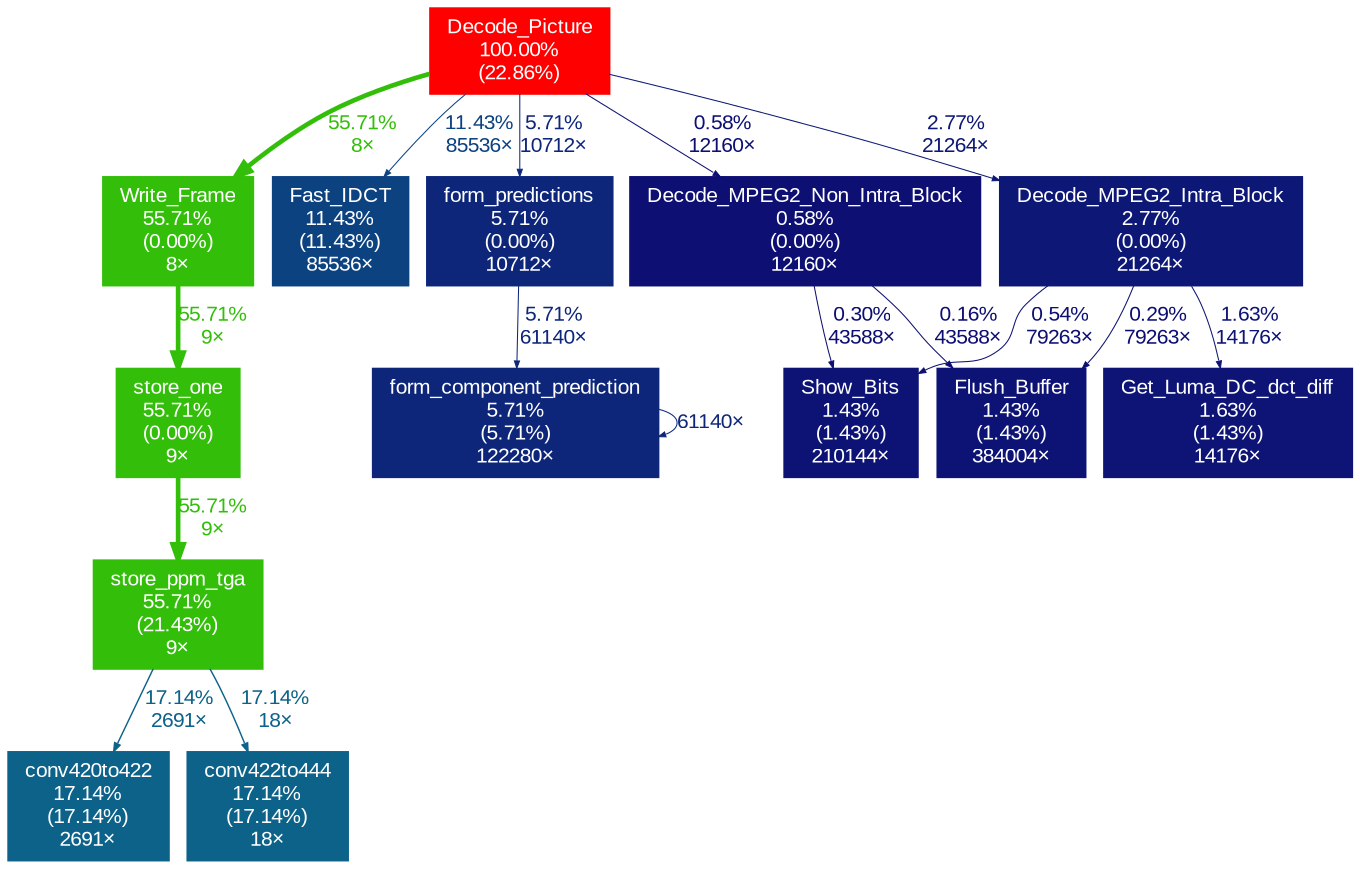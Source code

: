 digraph {
	graph [fontname=Arial, nodesep=0.125, ranksep=0.25];
	node [fontcolor=white, fontname=Arial, height=0, shape=box, style=filled, width=0];
	edge [fontname=Arial];
	1 [color="#ff0000", fontcolor="#ffffff", fontsize="10.00", label="Decode_Picture\n100.00%\n(22.86%)"];
	1 -> 4 [arrowsize="0.75", color="#32be09", fontcolor="#32be09", fontsize="10.00", label="55.71%\n8×", labeldistance="2.23", penwidth="2.23"];
	1 -> 7 [arrowsize="0.35", color="#0d4281", fontcolor="#0d4281", fontsize="10.00", label="11.43%\n85536×", labeldistance="0.50", penwidth="0.50"];
	1 -> 9 [arrowsize="0.35", color="#0d267a", fontcolor="#0d267a", fontsize="10.00", label="5.71%\n10712×", labeldistance="0.50", penwidth="0.50"];
	1 -> 10 [arrowsize="0.35", color="#0d1876", fontcolor="#0d1876", fontsize="10.00", label="2.77%\n21264×", labeldistance="0.50", penwidth="0.50"];
	1 -> 14 [arrowsize="0.35", color="#0d0f73", fontcolor="#0d0f73", fontsize="10.00", label="0.58%\n12160×", labeldistance="0.50", penwidth="0.50"];
	2 [color="#32be09", fontcolor="#ffffff", fontsize="10.00", label="store_one\n55.71%\n(0.00%)\n9×"];
	2 -> 3 [arrowsize="0.75", color="#32be09", fontcolor="#32be09", fontsize="10.00", label="55.71%\n9×", labeldistance="2.23", penwidth="2.23"];
	3 [color="#32be09", fontcolor="#ffffff", fontsize="10.00", label="store_ppm_tga\n55.71%\n(21.43%)\n9×"];
	3 -> 5 [arrowsize="0.41", color="#0c6289", fontcolor="#0c6289", fontsize="10.00", label="17.14%\n2691×", labeldistance="0.69", penwidth="0.69"];
	3 -> 6 [arrowsize="0.41", color="#0c6289", fontcolor="#0c6289", fontsize="10.00", label="17.14%\n18×", labeldistance="0.69", penwidth="0.69"];
	4 [color="#32be09", fontcolor="#ffffff", fontsize="10.00", label="Write_Frame\n55.71%\n(0.00%)\n8×"];
	4 -> 2 [arrowsize="0.75", color="#32be09", fontcolor="#32be09", fontsize="10.00", label="55.71%\n9×", labeldistance="2.23", penwidth="2.23"];
	5 [color="#0c6289", fontcolor="#ffffff", fontsize="10.00", label="conv420to422\n17.14%\n(17.14%)\n2691×"];
	6 [color="#0c6289", fontcolor="#ffffff", fontsize="10.00", label="conv422to444\n17.14%\n(17.14%)\n18×"];
	7 [color="#0d4281", fontcolor="#ffffff", fontsize="10.00", label="Fast_IDCT\n11.43%\n(11.43%)\n85536×"];
	8 [color="#0d267a", fontcolor="#ffffff", fontsize="10.00", label="form_component_prediction\n5.71%\n(5.71%)\n122280×"];
	8 -> 8 [arrowsize="0.35", color="#0d267a", fontcolor="#0d267a", fontsize="10.00", label="61140×", labeldistance="0.50", penwidth="0.50"];
	9 [color="#0d267a", fontcolor="#ffffff", fontsize="10.00", label="form_predictions\n5.71%\n(0.00%)\n10712×"];
	9 -> 8 [arrowsize="0.35", color="#0d267a", fontcolor="#0d267a", fontsize="10.00", label="5.71%\n61140×", labeldistance="0.50", penwidth="0.50"];
	10 [color="#0d1876", fontcolor="#ffffff", fontsize="10.00", label="Decode_MPEG2_Intra_Block\n2.77%\n(0.00%)\n21264×"];
	10 -> 11 [arrowsize="0.35", color="#0d1475", fontcolor="#0d1475", fontsize="10.00", label="1.63%\n14176×", labeldistance="0.50", penwidth="0.50"];
	10 -> 12 [arrowsize="0.35", color="#0d0f73", fontcolor="#0d0f73", fontsize="10.00", label="0.54%\n79263×", labeldistance="0.50", penwidth="0.50"];
	10 -> 13 [arrowsize="0.35", color="#0d0e73", fontcolor="#0d0e73", fontsize="10.00", label="0.29%\n79263×", labeldistance="0.50", penwidth="0.50"];
	11 [color="#0d1475", fontcolor="#ffffff", fontsize="10.00", label="Get_Luma_DC_dct_diff\n1.63%\n(1.43%)\n14176×"];
	12 [color="#0d1375", fontcolor="#ffffff", fontsize="10.00", label="Show_Bits\n1.43%\n(1.43%)\n210144×"];
	13 [color="#0d1375", fontcolor="#ffffff", fontsize="10.00", label="Flush_Buffer\n1.43%\n(1.43%)\n384004×"];
	14 [color="#0d0f73", fontcolor="#ffffff", fontsize="10.00", label="Decode_MPEG2_Non_Intra_Block\n0.58%\n(0.00%)\n12160×"];
	14 -> 12 [arrowsize="0.35", color="#0d0e73", fontcolor="#0d0e73", fontsize="10.00", label="0.30%\n43588×", labeldistance="0.50", penwidth="0.50"];
	14 -> 13 [arrowsize="0.35", color="#0d0d73", fontcolor="#0d0d73", fontsize="10.00", label="0.16%\n43588×", labeldistance="0.50", penwidth="0.50"];
}
